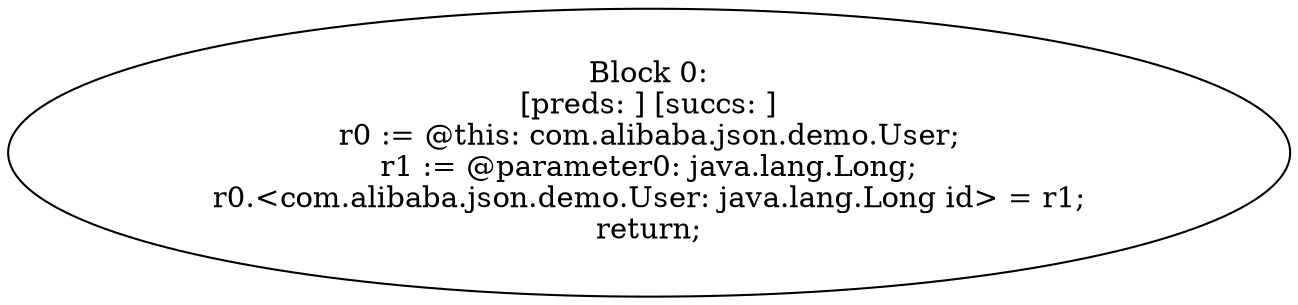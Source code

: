 digraph "unitGraph" {
    "Block 0:
[preds: ] [succs: ]
r0 := @this: com.alibaba.json.demo.User;
r1 := @parameter0: java.lang.Long;
r0.<com.alibaba.json.demo.User: java.lang.Long id> = r1;
return;
"
}

